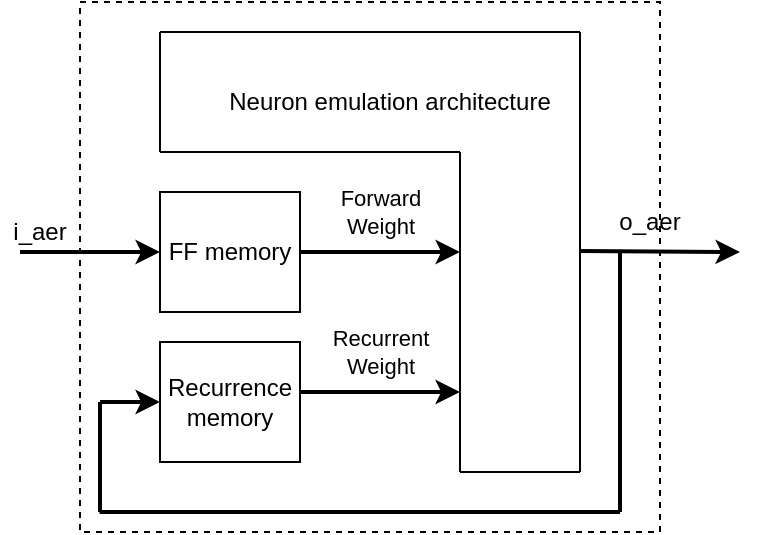 <mxfile version="26.1.1">
  <diagram name="Page-1" id="BPItwoRiJGwzgkWxVI8X">
    <mxGraphModel dx="650" dy="365" grid="1" gridSize="10" guides="1" tooltips="1" connect="1" arrows="1" fold="1" page="1" pageScale="1" pageWidth="850" pageHeight="1100" math="0" shadow="0">
      <root>
        <mxCell id="0" />
        <mxCell id="1" parent="0" />
        <mxCell id="K7-pUwvsUaIeoT7pDm16-19" value="" style="rounded=0;whiteSpace=wrap;html=1;fillColor=none;dashed=1;" parent="1" vertex="1">
          <mxGeometry x="270" y="285" width="290" height="265" as="geometry" />
        </mxCell>
        <mxCell id="K7-pUwvsUaIeoT7pDm16-1" value="FF memory" style="rounded=0;whiteSpace=wrap;html=1;" parent="1" vertex="1">
          <mxGeometry x="310" y="380" width="70" height="60" as="geometry" />
        </mxCell>
        <mxCell id="K7-pUwvsUaIeoT7pDm16-3" value="&lt;div&gt;Recurrence&lt;/div&gt;&lt;div&gt;memory&lt;br&gt;&lt;/div&gt;" style="rounded=0;whiteSpace=wrap;html=1;" parent="1" vertex="1">
          <mxGeometry x="310" y="455" width="70" height="60" as="geometry" />
        </mxCell>
        <mxCell id="K7-pUwvsUaIeoT7pDm16-6" value="" style="endArrow=classic;html=1;rounded=0;entryX=0;entryY=0.5;entryDx=0;entryDy=0;strokeWidth=2;" parent="1" target="K7-pUwvsUaIeoT7pDm16-1" edge="1">
          <mxGeometry width="50" height="50" relative="1" as="geometry">
            <mxPoint x="240" y="410" as="sourcePoint" />
            <mxPoint x="290" y="375" as="targetPoint" />
          </mxGeometry>
        </mxCell>
        <mxCell id="K7-pUwvsUaIeoT7pDm16-7" value="i_aer" style="text;html=1;align=center;verticalAlign=middle;whiteSpace=wrap;rounded=0;" parent="1" vertex="1">
          <mxGeometry x="230" y="390" width="40" height="20" as="geometry" />
        </mxCell>
        <mxCell id="K7-pUwvsUaIeoT7pDm16-9" value="o_aer" style="text;html=1;align=center;verticalAlign=middle;whiteSpace=wrap;rounded=0;" parent="1" vertex="1">
          <mxGeometry x="540" y="390" width="30" height="10" as="geometry" />
        </mxCell>
        <mxCell id="aKmT81_Em_OqzbCznECx-4" value="" style="endArrow=none;html=1;rounded=0;" edge="1" parent="1">
          <mxGeometry width="50" height="50" relative="1" as="geometry">
            <mxPoint x="310" y="360" as="sourcePoint" />
            <mxPoint x="460" y="360" as="targetPoint" />
          </mxGeometry>
        </mxCell>
        <mxCell id="aKmT81_Em_OqzbCznECx-5" value="" style="endArrow=none;html=1;rounded=0;" edge="1" parent="1">
          <mxGeometry width="50" height="50" relative="1" as="geometry">
            <mxPoint x="310" y="300" as="sourcePoint" />
            <mxPoint x="520" y="300" as="targetPoint" />
          </mxGeometry>
        </mxCell>
        <mxCell id="aKmT81_Em_OqzbCznECx-6" value="" style="endArrow=none;html=1;rounded=0;" edge="1" parent="1">
          <mxGeometry width="50" height="50" relative="1" as="geometry">
            <mxPoint x="460" y="520" as="sourcePoint" />
            <mxPoint x="460" y="360" as="targetPoint" />
          </mxGeometry>
        </mxCell>
        <mxCell id="aKmT81_Em_OqzbCznECx-7" value="" style="endArrow=none;html=1;rounded=0;" edge="1" parent="1">
          <mxGeometry width="50" height="50" relative="1" as="geometry">
            <mxPoint x="520" y="520" as="sourcePoint" />
            <mxPoint x="520" y="300" as="targetPoint" />
          </mxGeometry>
        </mxCell>
        <mxCell id="aKmT81_Em_OqzbCznECx-8" value="Neuron emulation architecture" style="text;html=1;align=center;verticalAlign=middle;whiteSpace=wrap;rounded=0;" vertex="1" parent="1">
          <mxGeometry x="340" y="320" width="170" height="30" as="geometry" />
        </mxCell>
        <mxCell id="aKmT81_Em_OqzbCznECx-9" value="" style="endArrow=none;html=1;rounded=0;" edge="1" parent="1">
          <mxGeometry width="50" height="50" relative="1" as="geometry">
            <mxPoint x="310" y="360" as="sourcePoint" />
            <mxPoint x="310" y="300" as="targetPoint" />
          </mxGeometry>
        </mxCell>
        <mxCell id="aKmT81_Em_OqzbCznECx-10" value="" style="endArrow=none;html=1;rounded=0;" edge="1" parent="1">
          <mxGeometry width="50" height="50" relative="1" as="geometry">
            <mxPoint x="520" y="520" as="sourcePoint" />
            <mxPoint x="460" y="520" as="targetPoint" />
          </mxGeometry>
        </mxCell>
        <mxCell id="aKmT81_Em_OqzbCznECx-11" value="" style="endArrow=classic;html=1;rounded=0;strokeWidth=2;" edge="1" parent="1">
          <mxGeometry width="50" height="50" relative="1" as="geometry">
            <mxPoint x="380" y="410" as="sourcePoint" />
            <mxPoint x="460" y="410" as="targetPoint" />
          </mxGeometry>
        </mxCell>
        <mxCell id="aKmT81_Em_OqzbCznECx-12" value="&lt;div&gt;Forward&lt;/div&gt;&lt;div&gt;Weight&lt;/div&gt;" style="edgeLabel;html=1;align=center;verticalAlign=middle;resizable=0;points=[];" vertex="1" connectable="0" parent="aKmT81_Em_OqzbCznECx-11">
          <mxGeometry x="-0.226" relative="1" as="geometry">
            <mxPoint x="9" y="-20" as="offset" />
          </mxGeometry>
        </mxCell>
        <mxCell id="aKmT81_Em_OqzbCznECx-14" value="" style="endArrow=classic;html=1;rounded=0;strokeWidth=2;" edge="1" parent="1">
          <mxGeometry width="50" height="50" relative="1" as="geometry">
            <mxPoint x="380" y="480" as="sourcePoint" />
            <mxPoint x="460" y="480" as="targetPoint" />
          </mxGeometry>
        </mxCell>
        <mxCell id="aKmT81_Em_OqzbCznECx-15" value="&lt;div&gt;Recurrent&lt;/div&gt;&lt;div&gt;Weight&lt;/div&gt;" style="edgeLabel;html=1;align=center;verticalAlign=middle;resizable=0;points=[];" vertex="1" connectable="0" parent="aKmT81_Em_OqzbCznECx-14">
          <mxGeometry x="-0.226" relative="1" as="geometry">
            <mxPoint x="9" y="-20" as="offset" />
          </mxGeometry>
        </mxCell>
        <mxCell id="aKmT81_Em_OqzbCznECx-16" value="" style="endArrow=classic;html=1;rounded=0;strokeWidth=2;" edge="1" parent="1">
          <mxGeometry width="50" height="50" relative="1" as="geometry">
            <mxPoint x="280" y="485" as="sourcePoint" />
            <mxPoint x="310" y="485" as="targetPoint" />
          </mxGeometry>
        </mxCell>
        <mxCell id="aKmT81_Em_OqzbCznECx-17" value="" style="endArrow=none;html=1;rounded=0;strokeWidth=2;" edge="1" parent="1">
          <mxGeometry width="50" height="50" relative="1" as="geometry">
            <mxPoint x="280" y="540" as="sourcePoint" />
            <mxPoint x="280" y="485" as="targetPoint" />
          </mxGeometry>
        </mxCell>
        <mxCell id="aKmT81_Em_OqzbCznECx-18" value="" style="endArrow=none;html=1;rounded=0;strokeWidth=2;" edge="1" parent="1">
          <mxGeometry width="50" height="50" relative="1" as="geometry">
            <mxPoint x="540" y="540" as="sourcePoint" />
            <mxPoint x="279.76" y="540" as="targetPoint" />
          </mxGeometry>
        </mxCell>
        <mxCell id="aKmT81_Em_OqzbCznECx-19" value="" style="endArrow=none;html=1;rounded=0;strokeWidth=2;" edge="1" parent="1">
          <mxGeometry width="50" height="50" relative="1" as="geometry">
            <mxPoint x="540" y="540" as="sourcePoint" />
            <mxPoint x="540" y="410" as="targetPoint" />
          </mxGeometry>
        </mxCell>
        <mxCell id="aKmT81_Em_OqzbCznECx-20" value="" style="endArrow=none;html=1;rounded=0;strokeWidth=2;startArrow=classic;startFill=1;" edge="1" parent="1">
          <mxGeometry width="50" height="50" relative="1" as="geometry">
            <mxPoint x="600" y="410" as="sourcePoint" />
            <mxPoint x="520" y="409.52" as="targetPoint" />
          </mxGeometry>
        </mxCell>
      </root>
    </mxGraphModel>
  </diagram>
</mxfile>
